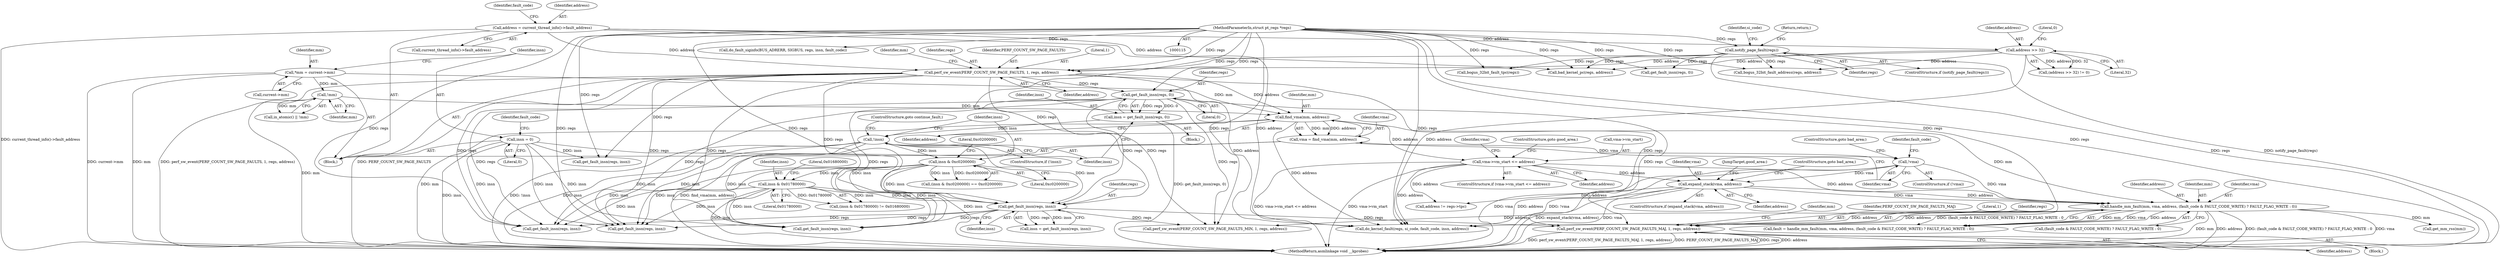digraph "0_linux_a8b0ca17b80e92faab46ee7179ba9e99ccb61233_44@pointer" {
"1000508" [label="(Call,perf_sw_event(PERF_COUNT_SW_PAGE_FAULTS_MAJ, 1, regs, address))"];
"1000306" [label="(Call,get_fault_insn(regs, 0))"];
"1000239" [label="(Call,perf_sw_event(PERF_COUNT_SW_PAGE_FAULTS, 1, regs, address))"];
"1000138" [label="(Call,notify_page_fault(regs))"];
"1000116" [label="(MethodParameterIn,struct pt_regs *regs)"];
"1000186" [label="(Call,address >> 32)"];
"1000144" [label="(Call,address = current_thread_info()->fault_address)"];
"1000353" [label="(Call,get_fault_insn(regs, insn))"];
"1000310" [label="(Call,!insn)"];
"1000304" [label="(Call,insn = get_fault_insn(regs, 0))"];
"1000126" [label="(Call,insn = 0)"];
"1000321" [label="(Call,insn & 0x01780000)"];
"1000316" [label="(Call,insn & 0xc0200000)"];
"1000471" [label="(Call,handle_mm_fault(mm, vma, address, (fault_code & FAULT_CODE_WRITE) ? FAULT_FLAG_WRITE : 0))"];
"1000278" [label="(Call,find_vma(mm, address))"];
"1000236" [label="(Call,!mm)"];
"1000119" [label="(Call,*mm = current->mm)"];
"1000389" [label="(Call,expand_stack(vma, address))"];
"1000282" [label="(Call,!vma)"];
"1000276" [label="(Call,vma = find_vma(mm, address))"];
"1000331" [label="(Call,vma->vm_start <= address)"];
"1000509" [label="(Identifier,PERF_COUNT_SW_PAGE_FAULTS_MAJ)"];
"1000393" [label="(JumpTarget,good_area:)"];
"1000140" [label="(Return,return;)"];
"1000139" [label="(Identifier,regs)"];
"1000142" [label="(Identifier,si_code)"];
"1000189" [label="(Literal,0)"];
"1000249" [label="(Identifier,mm)"];
"1000121" [label="(Call,current->mm)"];
"1000474" [label="(Identifier,address)"];
"1000135" [label="(Identifier,fault_code)"];
"1000512" [label="(Identifier,address)"];
"1000307" [label="(Identifier,regs)"];
"1000316" [label="(Call,insn & 0xc0200000)"];
"1000186" [label="(Call,address >> 32)"];
"1000658" [label="(MethodReturn,asmlinkage void __kprobes)"];
"1000308" [label="(Literal,0)"];
"1000410" [label="(Call,address != regs->tpc)"];
"1000229" [label="(Call,bad_kernel_pc(regs, address))"];
"1000319" [label="(Literal,0xc0200000)"];
"1000510" [label="(Literal,1)"];
"1000598" [label="(Call,do_kernel_fault(regs, si_code, fault_code, insn, address))"];
"1000282" [label="(Call,!vma)"];
"1000330" [label="(ControlStructure,if (vma->vm_start <= address))"];
"1000116" [label="(MethodParameterIn,struct pt_regs *regs)"];
"1000276" [label="(Call,vma = find_vma(mm, address))"];
"1000392" [label="(ControlStructure,goto bad_area;)"];
"1000472" [label="(Identifier,mm)"];
"1000243" [label="(Identifier,address)"];
"1000322" [label="(Identifier,insn)"];
"1000323" [label="(Literal,0x01780000)"];
"1000511" [label="(Identifier,regs)"];
"1000355" [label="(Identifier,insn)"];
"1000331" [label="(Call,vma->vm_start <= address)"];
"1000608" [label="(Call,get_fault_insn(regs, insn))"];
"1000185" [label="(Call,(address >> 32) != 0)"];
"1000280" [label="(Identifier,address)"];
"1000191" [label="(Call,bogus_32bit_fault_address(regs, address))"];
"1000310" [label="(Call,!insn)"];
"1000503" [label="(Block,)"];
"1000388" [label="(ControlStructure,if (expand_stack(vma, address)))"];
"1000137" [label="(ControlStructure,if (notify_page_fault(regs)))"];
"1000531" [label="(Call,get_mm_rss(mm))"];
"1000469" [label="(Call,fault = handle_mm_fault(mm, vma, address, (fault_code & FAULT_CODE_WRITE) ? FAULT_FLAG_WRITE : 0))"];
"1000317" [label="(Identifier,insn)"];
"1000306" [label="(Call,get_fault_insn(regs, 0))"];
"1000341" [label="(Identifier,vma)"];
"1000236" [label="(Call,!mm)"];
"1000117" [label="(Block,)"];
"1000353" [label="(Call,get_fault_insn(regs, insn))"];
"1000321" [label="(Call,insn & 0x01780000)"];
"1000237" [label="(Identifier,mm)"];
"1000390" [label="(Identifier,vma)"];
"1000473" [label="(Identifier,vma)"];
"1000475" [label="(Call,(fault_code & FAULT_CODE_WRITE) ? FAULT_FLAG_WRITE : 0)"];
"1000187" [label="(Identifier,address)"];
"1000389" [label="(Call,expand_stack(vma, address))"];
"1000508" [label="(Call,perf_sw_event(PERF_COUNT_SW_PAGE_FAULTS_MAJ, 1, regs, address))"];
"1000138" [label="(Call,notify_page_fault(regs))"];
"1000278" [label="(Call,find_vma(mm, address))"];
"1000127" [label="(Identifier,insn)"];
"1000630" [label="(Call,get_fault_insn(regs, 0))"];
"1000188" [label="(Literal,32)"];
"1000283" [label="(Identifier,vma)"];
"1000637" [label="(Call,get_fault_insn(regs, insn))"];
"1000152" [label="(Identifier,fault_code)"];
"1000146" [label="(Call,current_thread_info()->fault_address)"];
"1000289" [label="(Identifier,fault_code)"];
"1000351" [label="(Call,insn = get_fault_insn(regs, insn))"];
"1000242" [label="(Identifier,regs)"];
"1000335" [label="(Identifier,address)"];
"1000234" [label="(Call,in_atomic() || !mm)"];
"1000120" [label="(Identifier,mm)"];
"1000519" [label="(Call,perf_sw_event(PERF_COUNT_SW_PAGE_FAULTS_MIN, 1, regs, address))"];
"1000126" [label="(Call,insn = 0)"];
"1000284" [label="(ControlStructure,goto bad_area;)"];
"1000324" [label="(Literal,0x01680000)"];
"1000527" [label="(Identifier,mm)"];
"1000354" [label="(Identifier,regs)"];
"1000267" [label="(Call,get_fault_insn(regs, insn))"];
"1000128" [label="(Literal,0)"];
"1000311" [label="(Identifier,insn)"];
"1000312" [label="(ControlStructure,goto continue_fault;)"];
"1000315" [label="(Call,(insn & 0xc0200000) == 0xc0200000)"];
"1000145" [label="(Identifier,address)"];
"1000320" [label="(Call,(insn & 0x01780000) != 0x01680000)"];
"1000279" [label="(Identifier,mm)"];
"1000240" [label="(Identifier,PERF_COUNT_SW_PAGE_FAULTS)"];
"1000305" [label="(Identifier,insn)"];
"1000119" [label="(Call,*mm = current->mm)"];
"1000318" [label="(Literal,0xc0200000)"];
"1000144" [label="(Call,address = current_thread_info()->fault_address)"];
"1000304" [label="(Call,insn = get_fault_insn(regs, 0))"];
"1000471" [label="(Call,handle_mm_fault(mm, vma, address, (fault_code & FAULT_CODE_WRITE) ? FAULT_FLAG_WRITE : 0))"];
"1000303" [label="(Block,)"];
"1000277" [label="(Identifier,vma)"];
"1000336" [label="(ControlStructure,goto good_area;)"];
"1000241" [label="(Literal,1)"];
"1000281" [label="(ControlStructure,if (!vma))"];
"1000309" [label="(ControlStructure,if (!insn))"];
"1000645" [label="(Call,do_fault_siginfo(BUS_ADRERR, SIGBUS, regs, insn, fault_code))"];
"1000391" [label="(Identifier,address)"];
"1000239" [label="(Call,perf_sw_event(PERF_COUNT_SW_PAGE_FAULTS, 1, regs, address))"];
"1000589" [label="(Call,get_fault_insn(regs, insn))"];
"1000180" [label="(Call,bogus_32bit_fault_tpc(regs))"];
"1000332" [label="(Call,vma->vm_start)"];
"1000508" -> "1000503"  [label="AST: "];
"1000508" -> "1000512"  [label="CFG: "];
"1000509" -> "1000508"  [label="AST: "];
"1000510" -> "1000508"  [label="AST: "];
"1000511" -> "1000508"  [label="AST: "];
"1000512" -> "1000508"  [label="AST: "];
"1000527" -> "1000508"  [label="CFG: "];
"1000508" -> "1000658"  [label="DDG: PERF_COUNT_SW_PAGE_FAULTS_MAJ"];
"1000508" -> "1000658"  [label="DDG: regs"];
"1000508" -> "1000658"  [label="DDG: address"];
"1000508" -> "1000658"  [label="DDG: perf_sw_event(PERF_COUNT_SW_PAGE_FAULTS_MAJ, 1, regs, address)"];
"1000306" -> "1000508"  [label="DDG: regs"];
"1000239" -> "1000508"  [label="DDG: regs"];
"1000353" -> "1000508"  [label="DDG: regs"];
"1000116" -> "1000508"  [label="DDG: regs"];
"1000471" -> "1000508"  [label="DDG: address"];
"1000306" -> "1000304"  [label="AST: "];
"1000306" -> "1000308"  [label="CFG: "];
"1000307" -> "1000306"  [label="AST: "];
"1000308" -> "1000306"  [label="AST: "];
"1000304" -> "1000306"  [label="CFG: "];
"1000306" -> "1000304"  [label="DDG: regs"];
"1000306" -> "1000304"  [label="DDG: 0"];
"1000239" -> "1000306"  [label="DDG: regs"];
"1000116" -> "1000306"  [label="DDG: regs"];
"1000306" -> "1000353"  [label="DDG: regs"];
"1000306" -> "1000519"  [label="DDG: regs"];
"1000306" -> "1000589"  [label="DDG: regs"];
"1000306" -> "1000608"  [label="DDG: regs"];
"1000306" -> "1000637"  [label="DDG: regs"];
"1000239" -> "1000117"  [label="AST: "];
"1000239" -> "1000243"  [label="CFG: "];
"1000240" -> "1000239"  [label="AST: "];
"1000241" -> "1000239"  [label="AST: "];
"1000242" -> "1000239"  [label="AST: "];
"1000243" -> "1000239"  [label="AST: "];
"1000249" -> "1000239"  [label="CFG: "];
"1000239" -> "1000658"  [label="DDG: perf_sw_event(PERF_COUNT_SW_PAGE_FAULTS, 1, regs, address)"];
"1000239" -> "1000658"  [label="DDG: PERF_COUNT_SW_PAGE_FAULTS"];
"1000138" -> "1000239"  [label="DDG: regs"];
"1000116" -> "1000239"  [label="DDG: regs"];
"1000186" -> "1000239"  [label="DDG: address"];
"1000144" -> "1000239"  [label="DDG: address"];
"1000239" -> "1000267"  [label="DDG: regs"];
"1000239" -> "1000278"  [label="DDG: address"];
"1000239" -> "1000353"  [label="DDG: regs"];
"1000239" -> "1000519"  [label="DDG: regs"];
"1000239" -> "1000589"  [label="DDG: regs"];
"1000239" -> "1000598"  [label="DDG: address"];
"1000239" -> "1000608"  [label="DDG: regs"];
"1000239" -> "1000637"  [label="DDG: regs"];
"1000138" -> "1000137"  [label="AST: "];
"1000138" -> "1000139"  [label="CFG: "];
"1000139" -> "1000138"  [label="AST: "];
"1000140" -> "1000138"  [label="CFG: "];
"1000142" -> "1000138"  [label="CFG: "];
"1000138" -> "1000658"  [label="DDG: regs"];
"1000138" -> "1000658"  [label="DDG: notify_page_fault(regs)"];
"1000116" -> "1000138"  [label="DDG: regs"];
"1000138" -> "1000180"  [label="DDG: regs"];
"1000138" -> "1000191"  [label="DDG: regs"];
"1000138" -> "1000229"  [label="DDG: regs"];
"1000138" -> "1000630"  [label="DDG: regs"];
"1000116" -> "1000115"  [label="AST: "];
"1000116" -> "1000658"  [label="DDG: regs"];
"1000116" -> "1000180"  [label="DDG: regs"];
"1000116" -> "1000191"  [label="DDG: regs"];
"1000116" -> "1000229"  [label="DDG: regs"];
"1000116" -> "1000267"  [label="DDG: regs"];
"1000116" -> "1000353"  [label="DDG: regs"];
"1000116" -> "1000519"  [label="DDG: regs"];
"1000116" -> "1000589"  [label="DDG: regs"];
"1000116" -> "1000598"  [label="DDG: regs"];
"1000116" -> "1000608"  [label="DDG: regs"];
"1000116" -> "1000630"  [label="DDG: regs"];
"1000116" -> "1000637"  [label="DDG: regs"];
"1000116" -> "1000645"  [label="DDG: regs"];
"1000186" -> "1000185"  [label="AST: "];
"1000186" -> "1000188"  [label="CFG: "];
"1000187" -> "1000186"  [label="AST: "];
"1000188" -> "1000186"  [label="AST: "];
"1000189" -> "1000186"  [label="CFG: "];
"1000186" -> "1000185"  [label="DDG: address"];
"1000186" -> "1000185"  [label="DDG: 32"];
"1000144" -> "1000186"  [label="DDG: address"];
"1000186" -> "1000191"  [label="DDG: address"];
"1000186" -> "1000229"  [label="DDG: address"];
"1000186" -> "1000598"  [label="DDG: address"];
"1000144" -> "1000117"  [label="AST: "];
"1000144" -> "1000146"  [label="CFG: "];
"1000145" -> "1000144"  [label="AST: "];
"1000146" -> "1000144"  [label="AST: "];
"1000152" -> "1000144"  [label="CFG: "];
"1000144" -> "1000658"  [label="DDG: current_thread_info()->fault_address"];
"1000144" -> "1000229"  [label="DDG: address"];
"1000144" -> "1000598"  [label="DDG: address"];
"1000353" -> "1000351"  [label="AST: "];
"1000353" -> "1000355"  [label="CFG: "];
"1000354" -> "1000353"  [label="AST: "];
"1000355" -> "1000353"  [label="AST: "];
"1000351" -> "1000353"  [label="CFG: "];
"1000353" -> "1000351"  [label="DDG: regs"];
"1000353" -> "1000351"  [label="DDG: insn"];
"1000310" -> "1000353"  [label="DDG: insn"];
"1000126" -> "1000353"  [label="DDG: insn"];
"1000321" -> "1000353"  [label="DDG: insn"];
"1000316" -> "1000353"  [label="DDG: insn"];
"1000353" -> "1000519"  [label="DDG: regs"];
"1000353" -> "1000589"  [label="DDG: regs"];
"1000353" -> "1000608"  [label="DDG: regs"];
"1000353" -> "1000637"  [label="DDG: regs"];
"1000310" -> "1000309"  [label="AST: "];
"1000310" -> "1000311"  [label="CFG: "];
"1000311" -> "1000310"  [label="AST: "];
"1000312" -> "1000310"  [label="CFG: "];
"1000317" -> "1000310"  [label="CFG: "];
"1000310" -> "1000658"  [label="DDG: !insn"];
"1000310" -> "1000658"  [label="DDG: insn"];
"1000304" -> "1000310"  [label="DDG: insn"];
"1000310" -> "1000316"  [label="DDG: insn"];
"1000310" -> "1000589"  [label="DDG: insn"];
"1000310" -> "1000608"  [label="DDG: insn"];
"1000310" -> "1000637"  [label="DDG: insn"];
"1000304" -> "1000303"  [label="AST: "];
"1000305" -> "1000304"  [label="AST: "];
"1000311" -> "1000304"  [label="CFG: "];
"1000304" -> "1000658"  [label="DDG: get_fault_insn(regs, 0)"];
"1000126" -> "1000117"  [label="AST: "];
"1000126" -> "1000128"  [label="CFG: "];
"1000127" -> "1000126"  [label="AST: "];
"1000128" -> "1000126"  [label="AST: "];
"1000135" -> "1000126"  [label="CFG: "];
"1000126" -> "1000658"  [label="DDG: insn"];
"1000126" -> "1000267"  [label="DDG: insn"];
"1000126" -> "1000589"  [label="DDG: insn"];
"1000126" -> "1000608"  [label="DDG: insn"];
"1000126" -> "1000637"  [label="DDG: insn"];
"1000321" -> "1000320"  [label="AST: "];
"1000321" -> "1000323"  [label="CFG: "];
"1000322" -> "1000321"  [label="AST: "];
"1000323" -> "1000321"  [label="AST: "];
"1000324" -> "1000321"  [label="CFG: "];
"1000321" -> "1000658"  [label="DDG: insn"];
"1000321" -> "1000320"  [label="DDG: insn"];
"1000321" -> "1000320"  [label="DDG: 0x01780000"];
"1000316" -> "1000321"  [label="DDG: insn"];
"1000321" -> "1000589"  [label="DDG: insn"];
"1000321" -> "1000608"  [label="DDG: insn"];
"1000321" -> "1000637"  [label="DDG: insn"];
"1000316" -> "1000315"  [label="AST: "];
"1000316" -> "1000318"  [label="CFG: "];
"1000317" -> "1000316"  [label="AST: "];
"1000318" -> "1000316"  [label="AST: "];
"1000319" -> "1000316"  [label="CFG: "];
"1000316" -> "1000658"  [label="DDG: insn"];
"1000316" -> "1000315"  [label="DDG: insn"];
"1000316" -> "1000315"  [label="DDG: 0xc0200000"];
"1000316" -> "1000589"  [label="DDG: insn"];
"1000316" -> "1000608"  [label="DDG: insn"];
"1000316" -> "1000637"  [label="DDG: insn"];
"1000471" -> "1000469"  [label="AST: "];
"1000471" -> "1000475"  [label="CFG: "];
"1000472" -> "1000471"  [label="AST: "];
"1000473" -> "1000471"  [label="AST: "];
"1000474" -> "1000471"  [label="AST: "];
"1000475" -> "1000471"  [label="AST: "];
"1000469" -> "1000471"  [label="CFG: "];
"1000471" -> "1000658"  [label="DDG: mm"];
"1000471" -> "1000658"  [label="DDG: address"];
"1000471" -> "1000658"  [label="DDG: (fault_code & FAULT_CODE_WRITE) ? FAULT_FLAG_WRITE : 0"];
"1000471" -> "1000658"  [label="DDG: vma"];
"1000471" -> "1000469"  [label="DDG: mm"];
"1000471" -> "1000469"  [label="DDG: vma"];
"1000471" -> "1000469"  [label="DDG: address"];
"1000471" -> "1000469"  [label="DDG: (fault_code & FAULT_CODE_WRITE) ? FAULT_FLAG_WRITE : 0"];
"1000278" -> "1000471"  [label="DDG: mm"];
"1000389" -> "1000471"  [label="DDG: vma"];
"1000389" -> "1000471"  [label="DDG: address"];
"1000282" -> "1000471"  [label="DDG: vma"];
"1000331" -> "1000471"  [label="DDG: address"];
"1000471" -> "1000519"  [label="DDG: address"];
"1000471" -> "1000531"  [label="DDG: mm"];
"1000471" -> "1000598"  [label="DDG: address"];
"1000278" -> "1000276"  [label="AST: "];
"1000278" -> "1000280"  [label="CFG: "];
"1000279" -> "1000278"  [label="AST: "];
"1000280" -> "1000278"  [label="AST: "];
"1000276" -> "1000278"  [label="CFG: "];
"1000278" -> "1000658"  [label="DDG: mm"];
"1000278" -> "1000276"  [label="DDG: mm"];
"1000278" -> "1000276"  [label="DDG: address"];
"1000236" -> "1000278"  [label="DDG: mm"];
"1000119" -> "1000278"  [label="DDG: mm"];
"1000278" -> "1000331"  [label="DDG: address"];
"1000278" -> "1000598"  [label="DDG: address"];
"1000236" -> "1000234"  [label="AST: "];
"1000236" -> "1000237"  [label="CFG: "];
"1000237" -> "1000236"  [label="AST: "];
"1000234" -> "1000236"  [label="CFG: "];
"1000236" -> "1000658"  [label="DDG: mm"];
"1000236" -> "1000234"  [label="DDG: mm"];
"1000119" -> "1000236"  [label="DDG: mm"];
"1000119" -> "1000117"  [label="AST: "];
"1000119" -> "1000121"  [label="CFG: "];
"1000120" -> "1000119"  [label="AST: "];
"1000121" -> "1000119"  [label="AST: "];
"1000127" -> "1000119"  [label="CFG: "];
"1000119" -> "1000658"  [label="DDG: current->mm"];
"1000119" -> "1000658"  [label="DDG: mm"];
"1000389" -> "1000388"  [label="AST: "];
"1000389" -> "1000391"  [label="CFG: "];
"1000390" -> "1000389"  [label="AST: "];
"1000391" -> "1000389"  [label="AST: "];
"1000392" -> "1000389"  [label="CFG: "];
"1000393" -> "1000389"  [label="CFG: "];
"1000389" -> "1000658"  [label="DDG: expand_stack(vma, address)"];
"1000389" -> "1000658"  [label="DDG: vma"];
"1000282" -> "1000389"  [label="DDG: vma"];
"1000331" -> "1000389"  [label="DDG: address"];
"1000389" -> "1000410"  [label="DDG: address"];
"1000389" -> "1000598"  [label="DDG: address"];
"1000282" -> "1000281"  [label="AST: "];
"1000282" -> "1000283"  [label="CFG: "];
"1000283" -> "1000282"  [label="AST: "];
"1000284" -> "1000282"  [label="CFG: "];
"1000289" -> "1000282"  [label="CFG: "];
"1000282" -> "1000658"  [label="DDG: !vma"];
"1000282" -> "1000658"  [label="DDG: vma"];
"1000276" -> "1000282"  [label="DDG: vma"];
"1000276" -> "1000117"  [label="AST: "];
"1000277" -> "1000276"  [label="AST: "];
"1000283" -> "1000276"  [label="CFG: "];
"1000276" -> "1000658"  [label="DDG: find_vma(mm, address)"];
"1000331" -> "1000330"  [label="AST: "];
"1000331" -> "1000335"  [label="CFG: "];
"1000332" -> "1000331"  [label="AST: "];
"1000335" -> "1000331"  [label="AST: "];
"1000336" -> "1000331"  [label="CFG: "];
"1000341" -> "1000331"  [label="CFG: "];
"1000331" -> "1000658"  [label="DDG: vma->vm_start <= address"];
"1000331" -> "1000658"  [label="DDG: vma->vm_start"];
"1000331" -> "1000410"  [label="DDG: address"];
"1000331" -> "1000598"  [label="DDG: address"];
}
